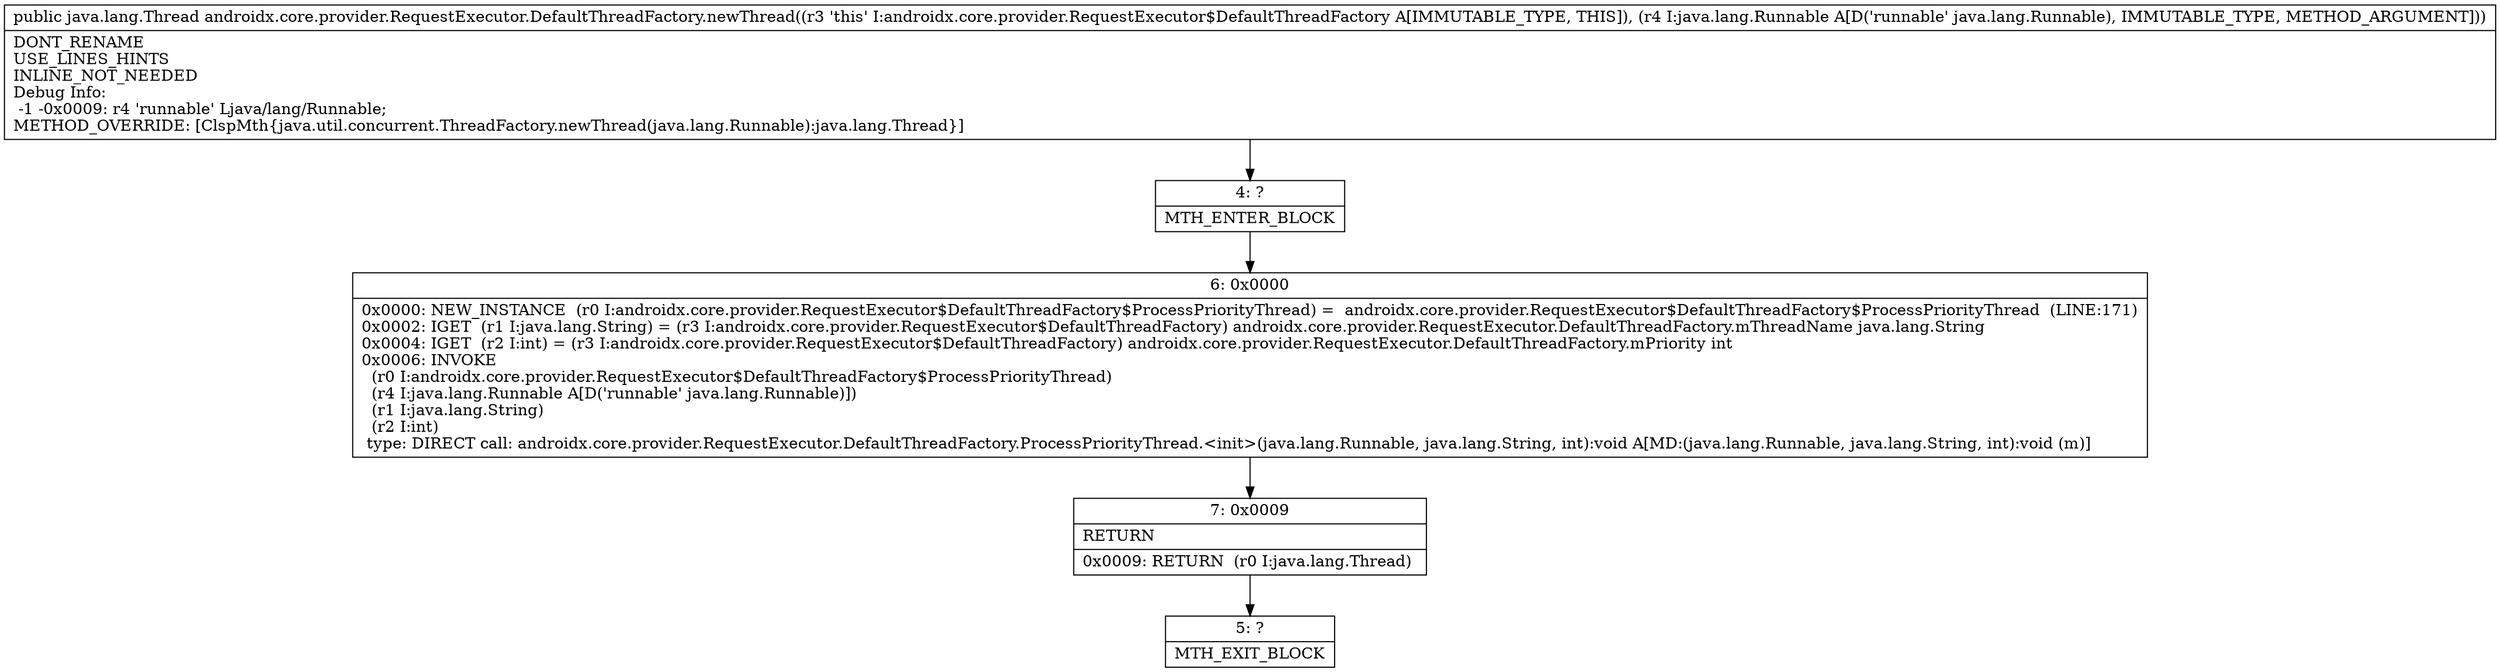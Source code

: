 digraph "CFG forandroidx.core.provider.RequestExecutor.DefaultThreadFactory.newThread(Ljava\/lang\/Runnable;)Ljava\/lang\/Thread;" {
Node_4 [shape=record,label="{4\:\ ?|MTH_ENTER_BLOCK\l}"];
Node_6 [shape=record,label="{6\:\ 0x0000|0x0000: NEW_INSTANCE  (r0 I:androidx.core.provider.RequestExecutor$DefaultThreadFactory$ProcessPriorityThread) =  androidx.core.provider.RequestExecutor$DefaultThreadFactory$ProcessPriorityThread  (LINE:171)\l0x0002: IGET  (r1 I:java.lang.String) = (r3 I:androidx.core.provider.RequestExecutor$DefaultThreadFactory) androidx.core.provider.RequestExecutor.DefaultThreadFactory.mThreadName java.lang.String \l0x0004: IGET  (r2 I:int) = (r3 I:androidx.core.provider.RequestExecutor$DefaultThreadFactory) androidx.core.provider.RequestExecutor.DefaultThreadFactory.mPriority int \l0x0006: INVOKE  \l  (r0 I:androidx.core.provider.RequestExecutor$DefaultThreadFactory$ProcessPriorityThread)\l  (r4 I:java.lang.Runnable A[D('runnable' java.lang.Runnable)])\l  (r1 I:java.lang.String)\l  (r2 I:int)\l type: DIRECT call: androidx.core.provider.RequestExecutor.DefaultThreadFactory.ProcessPriorityThread.\<init\>(java.lang.Runnable, java.lang.String, int):void A[MD:(java.lang.Runnable, java.lang.String, int):void (m)]\l}"];
Node_7 [shape=record,label="{7\:\ 0x0009|RETURN\l|0x0009: RETURN  (r0 I:java.lang.Thread) \l}"];
Node_5 [shape=record,label="{5\:\ ?|MTH_EXIT_BLOCK\l}"];
MethodNode[shape=record,label="{public java.lang.Thread androidx.core.provider.RequestExecutor.DefaultThreadFactory.newThread((r3 'this' I:androidx.core.provider.RequestExecutor$DefaultThreadFactory A[IMMUTABLE_TYPE, THIS]), (r4 I:java.lang.Runnable A[D('runnable' java.lang.Runnable), IMMUTABLE_TYPE, METHOD_ARGUMENT]))  | DONT_RENAME\lUSE_LINES_HINTS\lINLINE_NOT_NEEDED\lDebug Info:\l  \-1 \-0x0009: r4 'runnable' Ljava\/lang\/Runnable;\lMETHOD_OVERRIDE: [ClspMth\{java.util.concurrent.ThreadFactory.newThread(java.lang.Runnable):java.lang.Thread\}]\l}"];
MethodNode -> Node_4;Node_4 -> Node_6;
Node_6 -> Node_7;
Node_7 -> Node_5;
}

